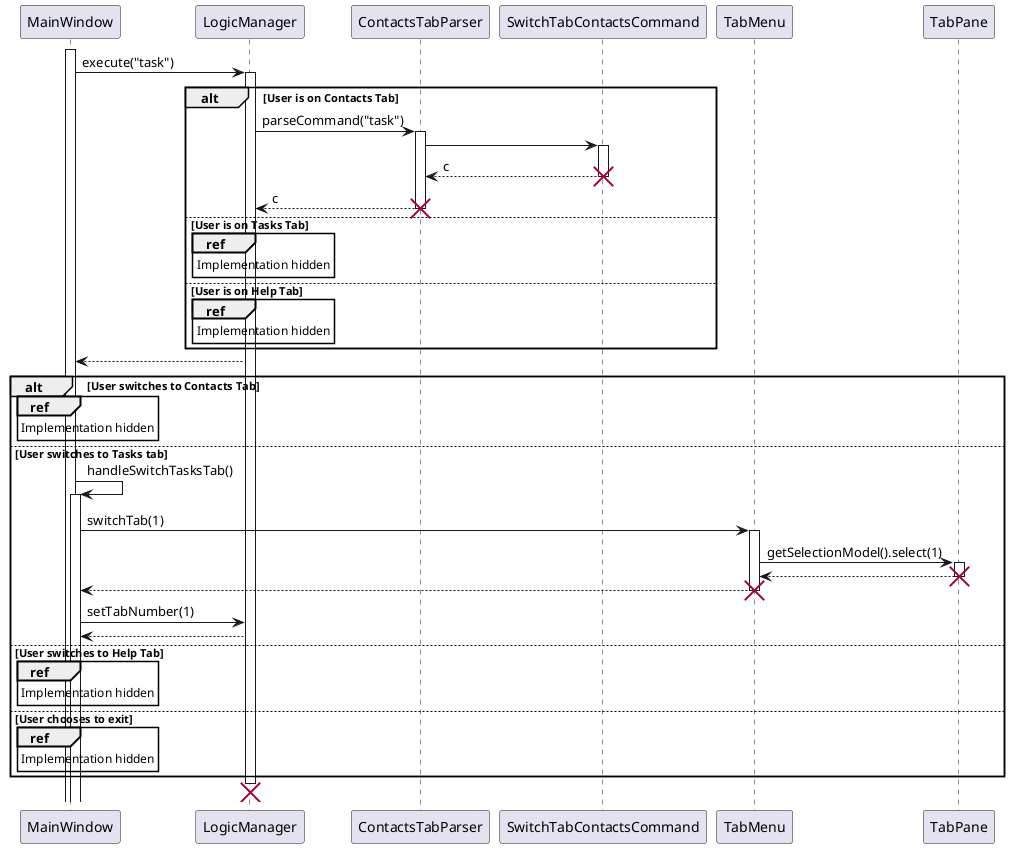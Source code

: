 @startuml
participant MainWindow

activate MainWindow
MainWindow -> LogicManager: execute("task")
activate LogicManager

alt User is on Contacts Tab
	LogicManager -> ContactsTabParser: parseCommand("task")
	activate ContactsTabParser
	ContactsTabParser -> SwitchTabContactsCommand
	activate SwitchTabContactsCommand
	SwitchTabContactsCommand --> ContactsTabParser: c
	destroy SwitchTabContactsCommand
	ContactsTabParser --> LogicManager: c
	destroy ContactsTabParser
else User is on Tasks Tab
	ref over LogicManager : Implementation hidden

else User is on Help Tab
	ref over LogicManager : Implementation hidden
end
LogicManager --> MainWindow

alt User switches to Contacts Tab
	ref over MainWindow : Implementation hidden
else User switches to Tasks tab
	MainWindow -> MainWindow: handleSwitchTasksTab()
	activate MainWindow
	MainWindow -> TabMenu: switchTab(1)
	activate TabMenu
	TabMenu -> TabPane: getSelectionModel().select(1)
	activate TabPane
	TabPane --> TabMenu
	destroy TabPane
	TabMenu --> MainWindow
	destroy TabMenu
	MainWindow -> LogicManager: setTabNumber(1)
	LogicManager --> MainWindow
else User switches to Help Tab
	ref over MainWindow : Implementation hidden
else User chooses to exit
	ref over MainWindow : Implementation hidden
end
	destroy LogicManager
@enduml